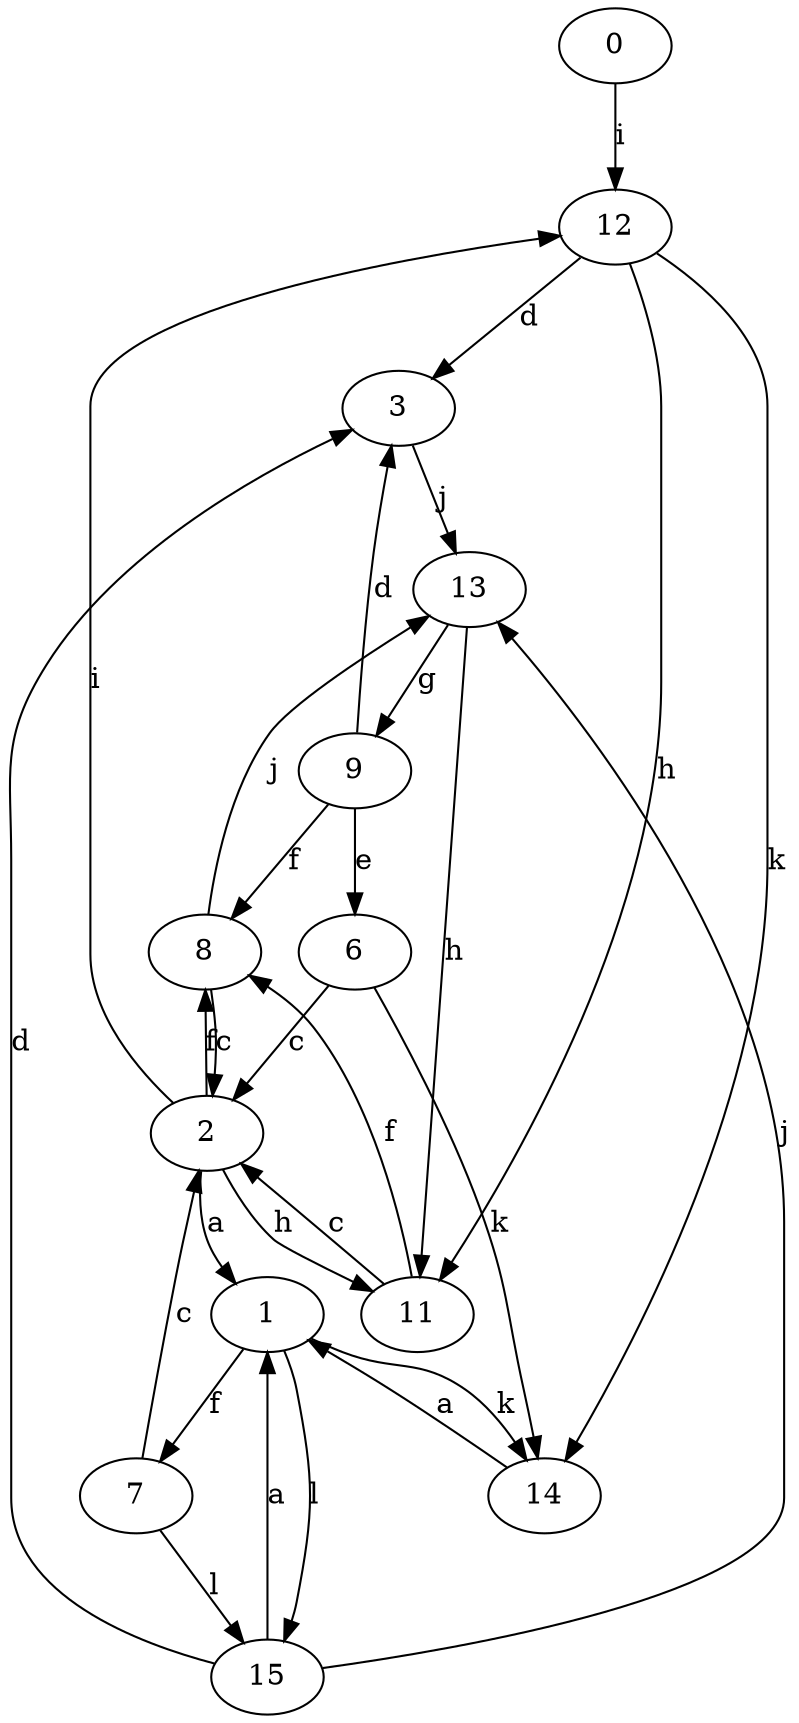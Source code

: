 strict digraph  {
0;
1;
2;
3;
6;
7;
8;
9;
11;
12;
13;
14;
15;
0 -> 12  [label=i];
1 -> 7  [label=f];
1 -> 14  [label=k];
1 -> 15  [label=l];
2 -> 1  [label=a];
2 -> 8  [label=f];
2 -> 11  [label=h];
2 -> 12  [label=i];
3 -> 13  [label=j];
6 -> 2  [label=c];
6 -> 14  [label=k];
7 -> 2  [label=c];
7 -> 15  [label=l];
8 -> 2  [label=c];
8 -> 13  [label=j];
9 -> 3  [label=d];
9 -> 6  [label=e];
9 -> 8  [label=f];
11 -> 2  [label=c];
11 -> 8  [label=f];
12 -> 3  [label=d];
12 -> 11  [label=h];
12 -> 14  [label=k];
13 -> 9  [label=g];
13 -> 11  [label=h];
14 -> 1  [label=a];
15 -> 1  [label=a];
15 -> 3  [label=d];
15 -> 13  [label=j];
}
